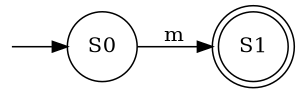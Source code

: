 digraph finite_state_machine {
    rankdir=LR;
    size="2,2"
    node [shape = point, color=white, fontcolor=white]; start;
    node [shape = doublecircle, color=black, fontcolor=black]; S1;
    node [shape = circle];
    start -> S0;
    S0 -> S1 [ label = "m" ];
}
